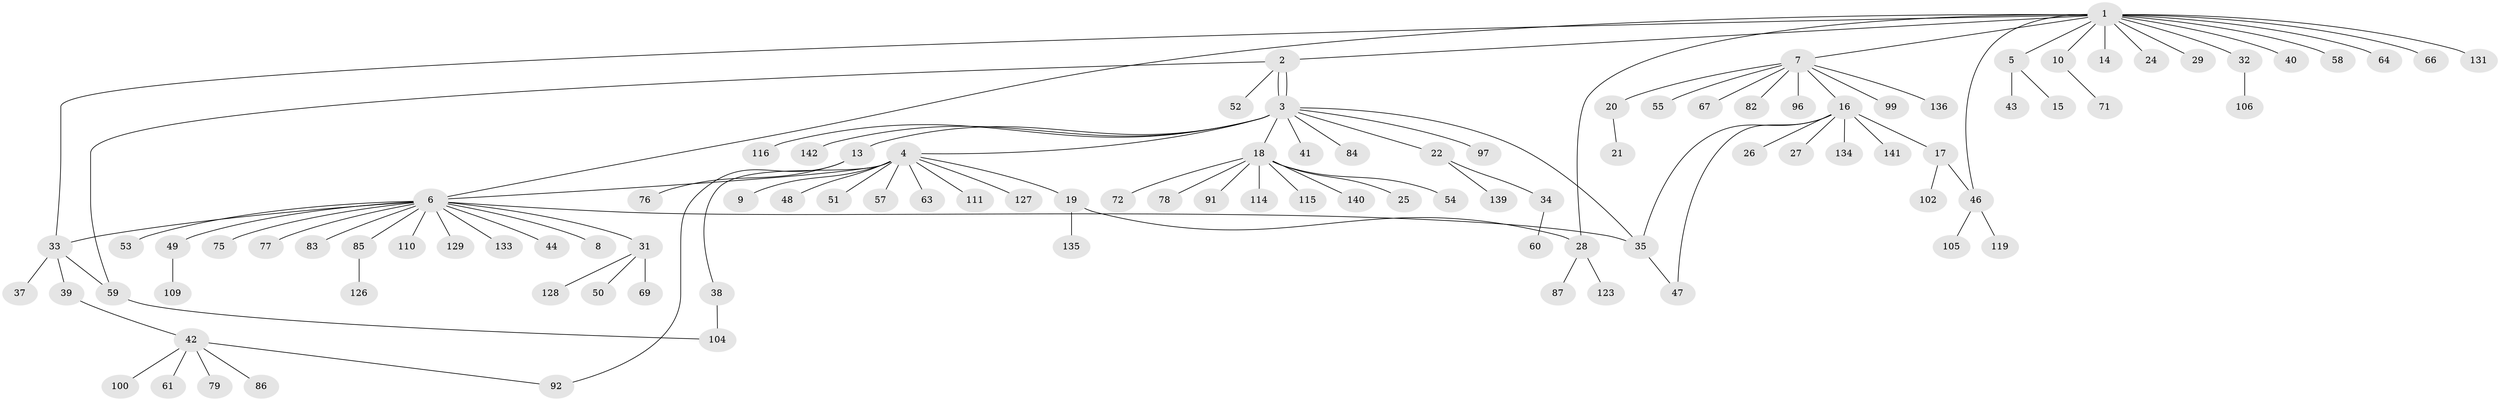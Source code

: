 // Generated by graph-tools (version 1.1) at 2025/51/02/27/25 19:51:56]
// undirected, 103 vertices, 113 edges
graph export_dot {
graph [start="1"]
  node [color=gray90,style=filled];
  1 [super="+23"];
  2 [super="+89"];
  3 [super="+11"];
  4 [super="+80"];
  5 [super="+12"];
  6 [super="+30"];
  7 [super="+94"];
  8;
  9;
  10 [super="+68"];
  13 [super="+73"];
  14;
  15;
  16 [super="+101"];
  17;
  18 [super="+108"];
  19 [super="+121"];
  20 [super="+36"];
  21;
  22 [super="+124"];
  24;
  25;
  26;
  27 [super="+45"];
  28 [super="+62"];
  29;
  31 [super="+122"];
  32 [super="+81"];
  33 [super="+130"];
  34 [super="+132"];
  35;
  37;
  38 [super="+112"];
  39 [super="+95"];
  40;
  41;
  42 [super="+74"];
  43;
  44 [super="+118"];
  46 [super="+88"];
  47 [super="+56"];
  48;
  49 [super="+90"];
  50;
  51 [super="+103"];
  52;
  53;
  54;
  55 [super="+107"];
  57;
  58;
  59 [super="+65"];
  60 [super="+125"];
  61;
  63 [super="+98"];
  64;
  66;
  67 [super="+70"];
  69 [super="+117"];
  71;
  72;
  75 [super="+93"];
  76;
  77 [super="+120"];
  78;
  79;
  82;
  83;
  84;
  85;
  86;
  87;
  91;
  92 [super="+113"];
  96;
  97;
  99;
  100;
  102;
  104 [super="+137"];
  105;
  106;
  109;
  110;
  111;
  114;
  115;
  116;
  119 [super="+138"];
  123;
  126;
  127;
  128;
  129;
  131;
  133;
  134;
  135;
  136;
  139;
  140;
  141;
  142;
  1 -- 2;
  1 -- 5;
  1 -- 6;
  1 -- 7;
  1 -- 10;
  1 -- 14;
  1 -- 28;
  1 -- 29;
  1 -- 32;
  1 -- 40;
  1 -- 46;
  1 -- 58;
  1 -- 64;
  1 -- 66;
  1 -- 131;
  1 -- 24;
  1 -- 33;
  2 -- 3;
  2 -- 3;
  2 -- 52;
  2 -- 59;
  3 -- 4;
  3 -- 35;
  3 -- 142;
  3 -- 97;
  3 -- 41;
  3 -- 13;
  3 -- 18;
  3 -- 84;
  3 -- 116;
  3 -- 22;
  4 -- 6;
  4 -- 9;
  4 -- 19;
  4 -- 38;
  4 -- 48;
  4 -- 51;
  4 -- 57;
  4 -- 63;
  4 -- 111;
  4 -- 127;
  5 -- 43;
  5 -- 15;
  6 -- 8;
  6 -- 31;
  6 -- 33;
  6 -- 35;
  6 -- 44;
  6 -- 49;
  6 -- 75;
  6 -- 77;
  6 -- 83;
  6 -- 85;
  6 -- 133;
  6 -- 129;
  6 -- 110;
  6 -- 53;
  7 -- 16;
  7 -- 20;
  7 -- 55;
  7 -- 67;
  7 -- 82;
  7 -- 96;
  7 -- 99;
  7 -- 136;
  10 -- 71;
  13 -- 92;
  13 -- 76;
  16 -- 17;
  16 -- 26;
  16 -- 27;
  16 -- 35;
  16 -- 47;
  16 -- 134;
  16 -- 141;
  17 -- 46;
  17 -- 102;
  18 -- 25;
  18 -- 54;
  18 -- 72;
  18 -- 78;
  18 -- 91;
  18 -- 114;
  18 -- 115;
  18 -- 140;
  19 -- 28;
  19 -- 135;
  20 -- 21;
  22 -- 34;
  22 -- 139;
  28 -- 123;
  28 -- 87;
  31 -- 50;
  31 -- 69;
  31 -- 128;
  32 -- 106;
  33 -- 37;
  33 -- 39;
  33 -- 59;
  34 -- 60;
  35 -- 47;
  38 -- 104;
  39 -- 42;
  42 -- 61;
  42 -- 79;
  42 -- 86;
  42 -- 92;
  42 -- 100;
  46 -- 105;
  46 -- 119;
  49 -- 109;
  59 -- 104;
  85 -- 126;
}
